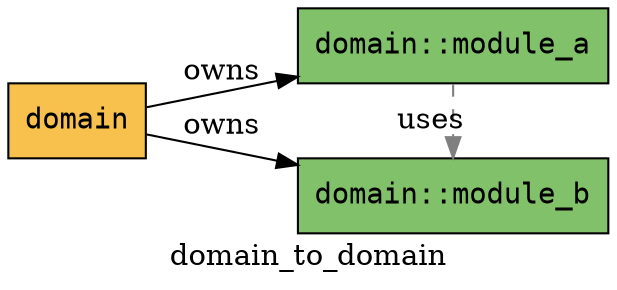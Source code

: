 digraph {
    graph [
        label="domain_to_domain",
        layout=dot,
        rankdir=LR
    ];
    
    node [
        fontname="monospace",
        shape="box",
        style="filled"
    ];
    
    "my_app::domain" [label="domain", fillcolor="#f8c04c"];
    "my_app::domain::module_a" [label="domain::module_a", fillcolor="#81c169"];
    "my_app::domain::module_b" [label="domain::module_b", fillcolor="#81c169"];
    
    "my_app::domain" -> "my_app::domain::module_a" [label="owns", color="#000000", style="solid", constraint=true];
    "my_app::domain" -> "my_app::domain::module_b" [label="owns", color="#000000", style="solid", constraint=true];
    
    "my_app::domain::module_a" -> "my_app::domain::module_b" [label="uses", color="#7f7f7f", style="dashed", constraint=false];
}